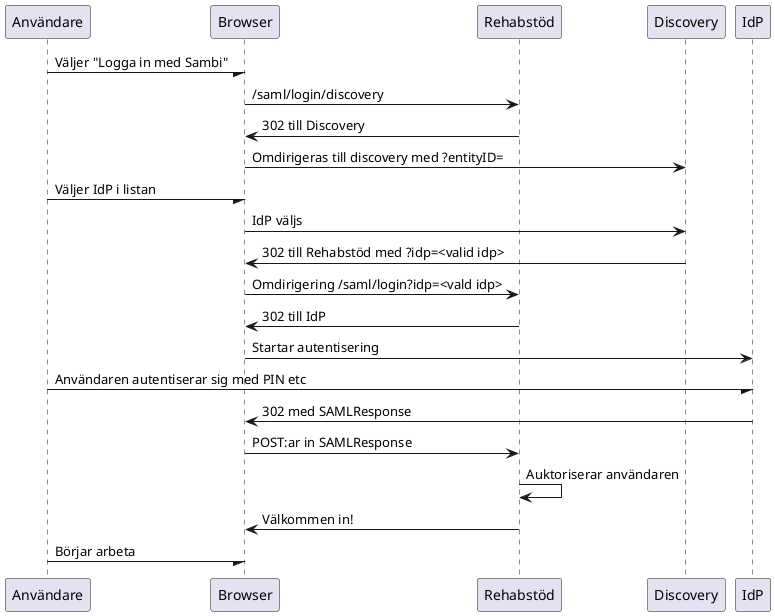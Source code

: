 @startuml
Användare -/ Browser: Väljer "Logga in med Sambi"
Browser -> Rehabstöd: /saml/login/discovery

Rehabstöd -> Browser: 302 till Discovery
Browser -> Discovery: Omdirigeras till discovery med ?entityID=
Användare -/ Browser: Väljer IdP i listan

Browser -> Discovery: IdP väljs
Discovery -> Browser: 302 till Rehabstöd med ?idp=<valid idp>
Browser -> Rehabstöd: Omdirigering /saml/login?idp=<vald idp>
Rehabstöd -> Browser: 302 till IdP
Browser -> IdP: Startar autentisering
Användare -/ IdP: Användaren autentiserar sig med PIN etc
IdP -> Browser: 302 med SAMLResponse
Browser -> Rehabstöd: POST:ar in SAMLResponse
Rehabstöd -> Rehabstöd: Auktoriserar användaren
Rehabstöd -> Browser: Välkommen in!
Användare -/ Browser: Börjar arbeta

@enduml